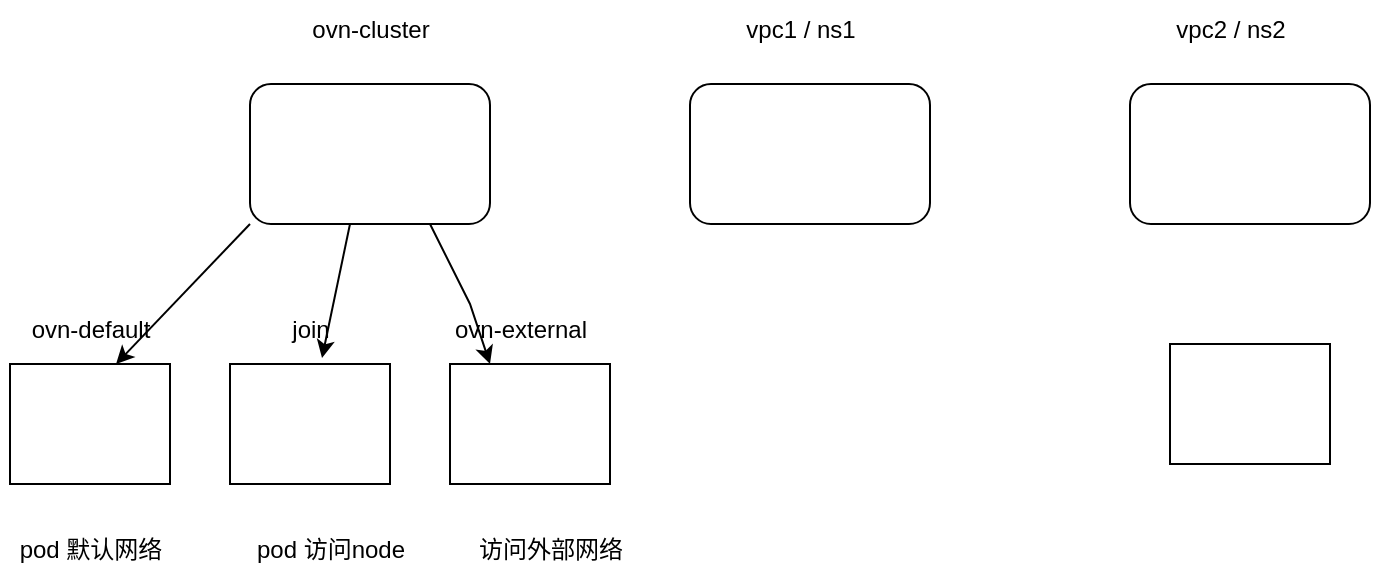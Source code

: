 <mxfile version="24.9.1">
  <diagram name="第 1 页" id="x1P3Ogy-JfWMH--vFfOm">
    <mxGraphModel dx="954" dy="591" grid="1" gridSize="10" guides="1" tooltips="1" connect="1" arrows="1" fold="1" page="1" pageScale="1" pageWidth="827" pageHeight="1169" math="0" shadow="0">
      <root>
        <mxCell id="0" />
        <mxCell id="1" parent="0" />
        <mxCell id="oqYsNQT4M92ut37mKfUW-1" value="" style="rounded=1;whiteSpace=wrap;html=1;" vertex="1" parent="1">
          <mxGeometry x="130" y="160" width="120" height="70" as="geometry" />
        </mxCell>
        <mxCell id="oqYsNQT4M92ut37mKfUW-2" value="" style="rounded=1;whiteSpace=wrap;html=1;" vertex="1" parent="1">
          <mxGeometry x="350" y="160" width="120" height="70" as="geometry" />
        </mxCell>
        <mxCell id="oqYsNQT4M92ut37mKfUW-3" value="" style="rounded=1;whiteSpace=wrap;html=1;" vertex="1" parent="1">
          <mxGeometry x="570" y="160" width="120" height="70" as="geometry" />
        </mxCell>
        <mxCell id="oqYsNQT4M92ut37mKfUW-4" value="ovn-cluster" style="text;html=1;align=center;verticalAlign=middle;resizable=0;points=[];autosize=1;strokeColor=none;fillColor=none;" vertex="1" parent="1">
          <mxGeometry x="150" y="118" width="80" height="30" as="geometry" />
        </mxCell>
        <mxCell id="oqYsNQT4M92ut37mKfUW-5" value="vpc1 / ns1" style="text;html=1;align=center;verticalAlign=middle;resizable=0;points=[];autosize=1;strokeColor=none;fillColor=none;" vertex="1" parent="1">
          <mxGeometry x="365" y="118" width="80" height="30" as="geometry" />
        </mxCell>
        <mxCell id="oqYsNQT4M92ut37mKfUW-6" value="vpc2 / ns2" style="text;html=1;align=center;verticalAlign=middle;resizable=0;points=[];autosize=1;strokeColor=none;fillColor=none;" vertex="1" parent="1">
          <mxGeometry x="580" y="118" width="80" height="30" as="geometry" />
        </mxCell>
        <mxCell id="oqYsNQT4M92ut37mKfUW-8" value="" style="rounded=0;whiteSpace=wrap;html=1;" vertex="1" parent="1">
          <mxGeometry x="10" y="300" width="80" height="60" as="geometry" />
        </mxCell>
        <mxCell id="oqYsNQT4M92ut37mKfUW-9" value="" style="rounded=0;whiteSpace=wrap;html=1;" vertex="1" parent="1">
          <mxGeometry x="120" y="300" width="80" height="60" as="geometry" />
        </mxCell>
        <mxCell id="oqYsNQT4M92ut37mKfUW-10" value="" style="rounded=0;whiteSpace=wrap;html=1;" vertex="1" parent="1">
          <mxGeometry x="230" y="300" width="80" height="60" as="geometry" />
        </mxCell>
        <mxCell id="oqYsNQT4M92ut37mKfUW-11" value="" style="rounded=0;whiteSpace=wrap;html=1;" vertex="1" parent="1">
          <mxGeometry x="590" y="290" width="80" height="60" as="geometry" />
        </mxCell>
        <mxCell id="oqYsNQT4M92ut37mKfUW-12" value="ovn-default" style="text;html=1;align=center;verticalAlign=middle;resizable=0;points=[];autosize=1;strokeColor=none;fillColor=none;" vertex="1" parent="1">
          <mxGeometry x="10" y="268" width="80" height="30" as="geometry" />
        </mxCell>
        <mxCell id="oqYsNQT4M92ut37mKfUW-13" value="join" style="text;html=1;align=center;verticalAlign=middle;resizable=0;points=[];autosize=1;strokeColor=none;fillColor=none;" vertex="1" parent="1">
          <mxGeometry x="140" y="268" width="40" height="30" as="geometry" />
        </mxCell>
        <mxCell id="oqYsNQT4M92ut37mKfUW-14" value="ovn-external" style="text;html=1;align=center;verticalAlign=middle;resizable=0;points=[];autosize=1;strokeColor=none;fillColor=none;" vertex="1" parent="1">
          <mxGeometry x="220" y="268" width="90" height="30" as="geometry" />
        </mxCell>
        <mxCell id="oqYsNQT4M92ut37mKfUW-15" value="pod 默认网络" style="text;html=1;align=center;verticalAlign=middle;resizable=0;points=[];autosize=1;strokeColor=none;fillColor=none;" vertex="1" parent="1">
          <mxGeometry x="5" y="378" width="90" height="30" as="geometry" />
        </mxCell>
        <mxCell id="oqYsNQT4M92ut37mKfUW-16" value="pod 访问node" style="text;html=1;align=center;verticalAlign=middle;resizable=0;points=[];autosize=1;strokeColor=none;fillColor=none;" vertex="1" parent="1">
          <mxGeometry x="120" y="378" width="100" height="30" as="geometry" />
        </mxCell>
        <mxCell id="oqYsNQT4M92ut37mKfUW-17" value="访问外部网络" style="text;html=1;align=center;verticalAlign=middle;resizable=0;points=[];autosize=1;strokeColor=none;fillColor=none;" vertex="1" parent="1">
          <mxGeometry x="230" y="378" width="100" height="30" as="geometry" />
        </mxCell>
        <mxCell id="oqYsNQT4M92ut37mKfUW-18" style="edgeStyle=none;rounded=0;orthogonalLoop=1;jettySize=auto;html=1;exitX=0;exitY=1;exitDx=0;exitDy=0;entryX=0.663;entryY=1.067;entryDx=0;entryDy=0;entryPerimeter=0;" edge="1" parent="1" source="oqYsNQT4M92ut37mKfUW-1" target="oqYsNQT4M92ut37mKfUW-12">
          <mxGeometry relative="1" as="geometry" />
        </mxCell>
        <mxCell id="oqYsNQT4M92ut37mKfUW-19" value="" style="endArrow=classic;html=1;rounded=0;entryX=0.65;entryY=0.967;entryDx=0;entryDy=0;entryPerimeter=0;" edge="1" parent="1" target="oqYsNQT4M92ut37mKfUW-13">
          <mxGeometry width="50" height="50" relative="1" as="geometry">
            <mxPoint x="180" y="230" as="sourcePoint" />
            <mxPoint x="230" y="180" as="targetPoint" />
          </mxGeometry>
        </mxCell>
        <mxCell id="oqYsNQT4M92ut37mKfUW-20" value="" style="endArrow=classic;html=1;rounded=0;entryX=0.25;entryY=0;entryDx=0;entryDy=0;exitX=0.75;exitY=1;exitDx=0;exitDy=0;" edge="1" parent="1" source="oqYsNQT4M92ut37mKfUW-1" target="oqYsNQT4M92ut37mKfUW-10">
          <mxGeometry width="50" height="50" relative="1" as="geometry">
            <mxPoint x="190" y="240" as="sourcePoint" />
            <mxPoint x="176" y="307" as="targetPoint" />
            <Array as="points">
              <mxPoint x="240" y="270" />
            </Array>
          </mxGeometry>
        </mxCell>
      </root>
    </mxGraphModel>
  </diagram>
</mxfile>
